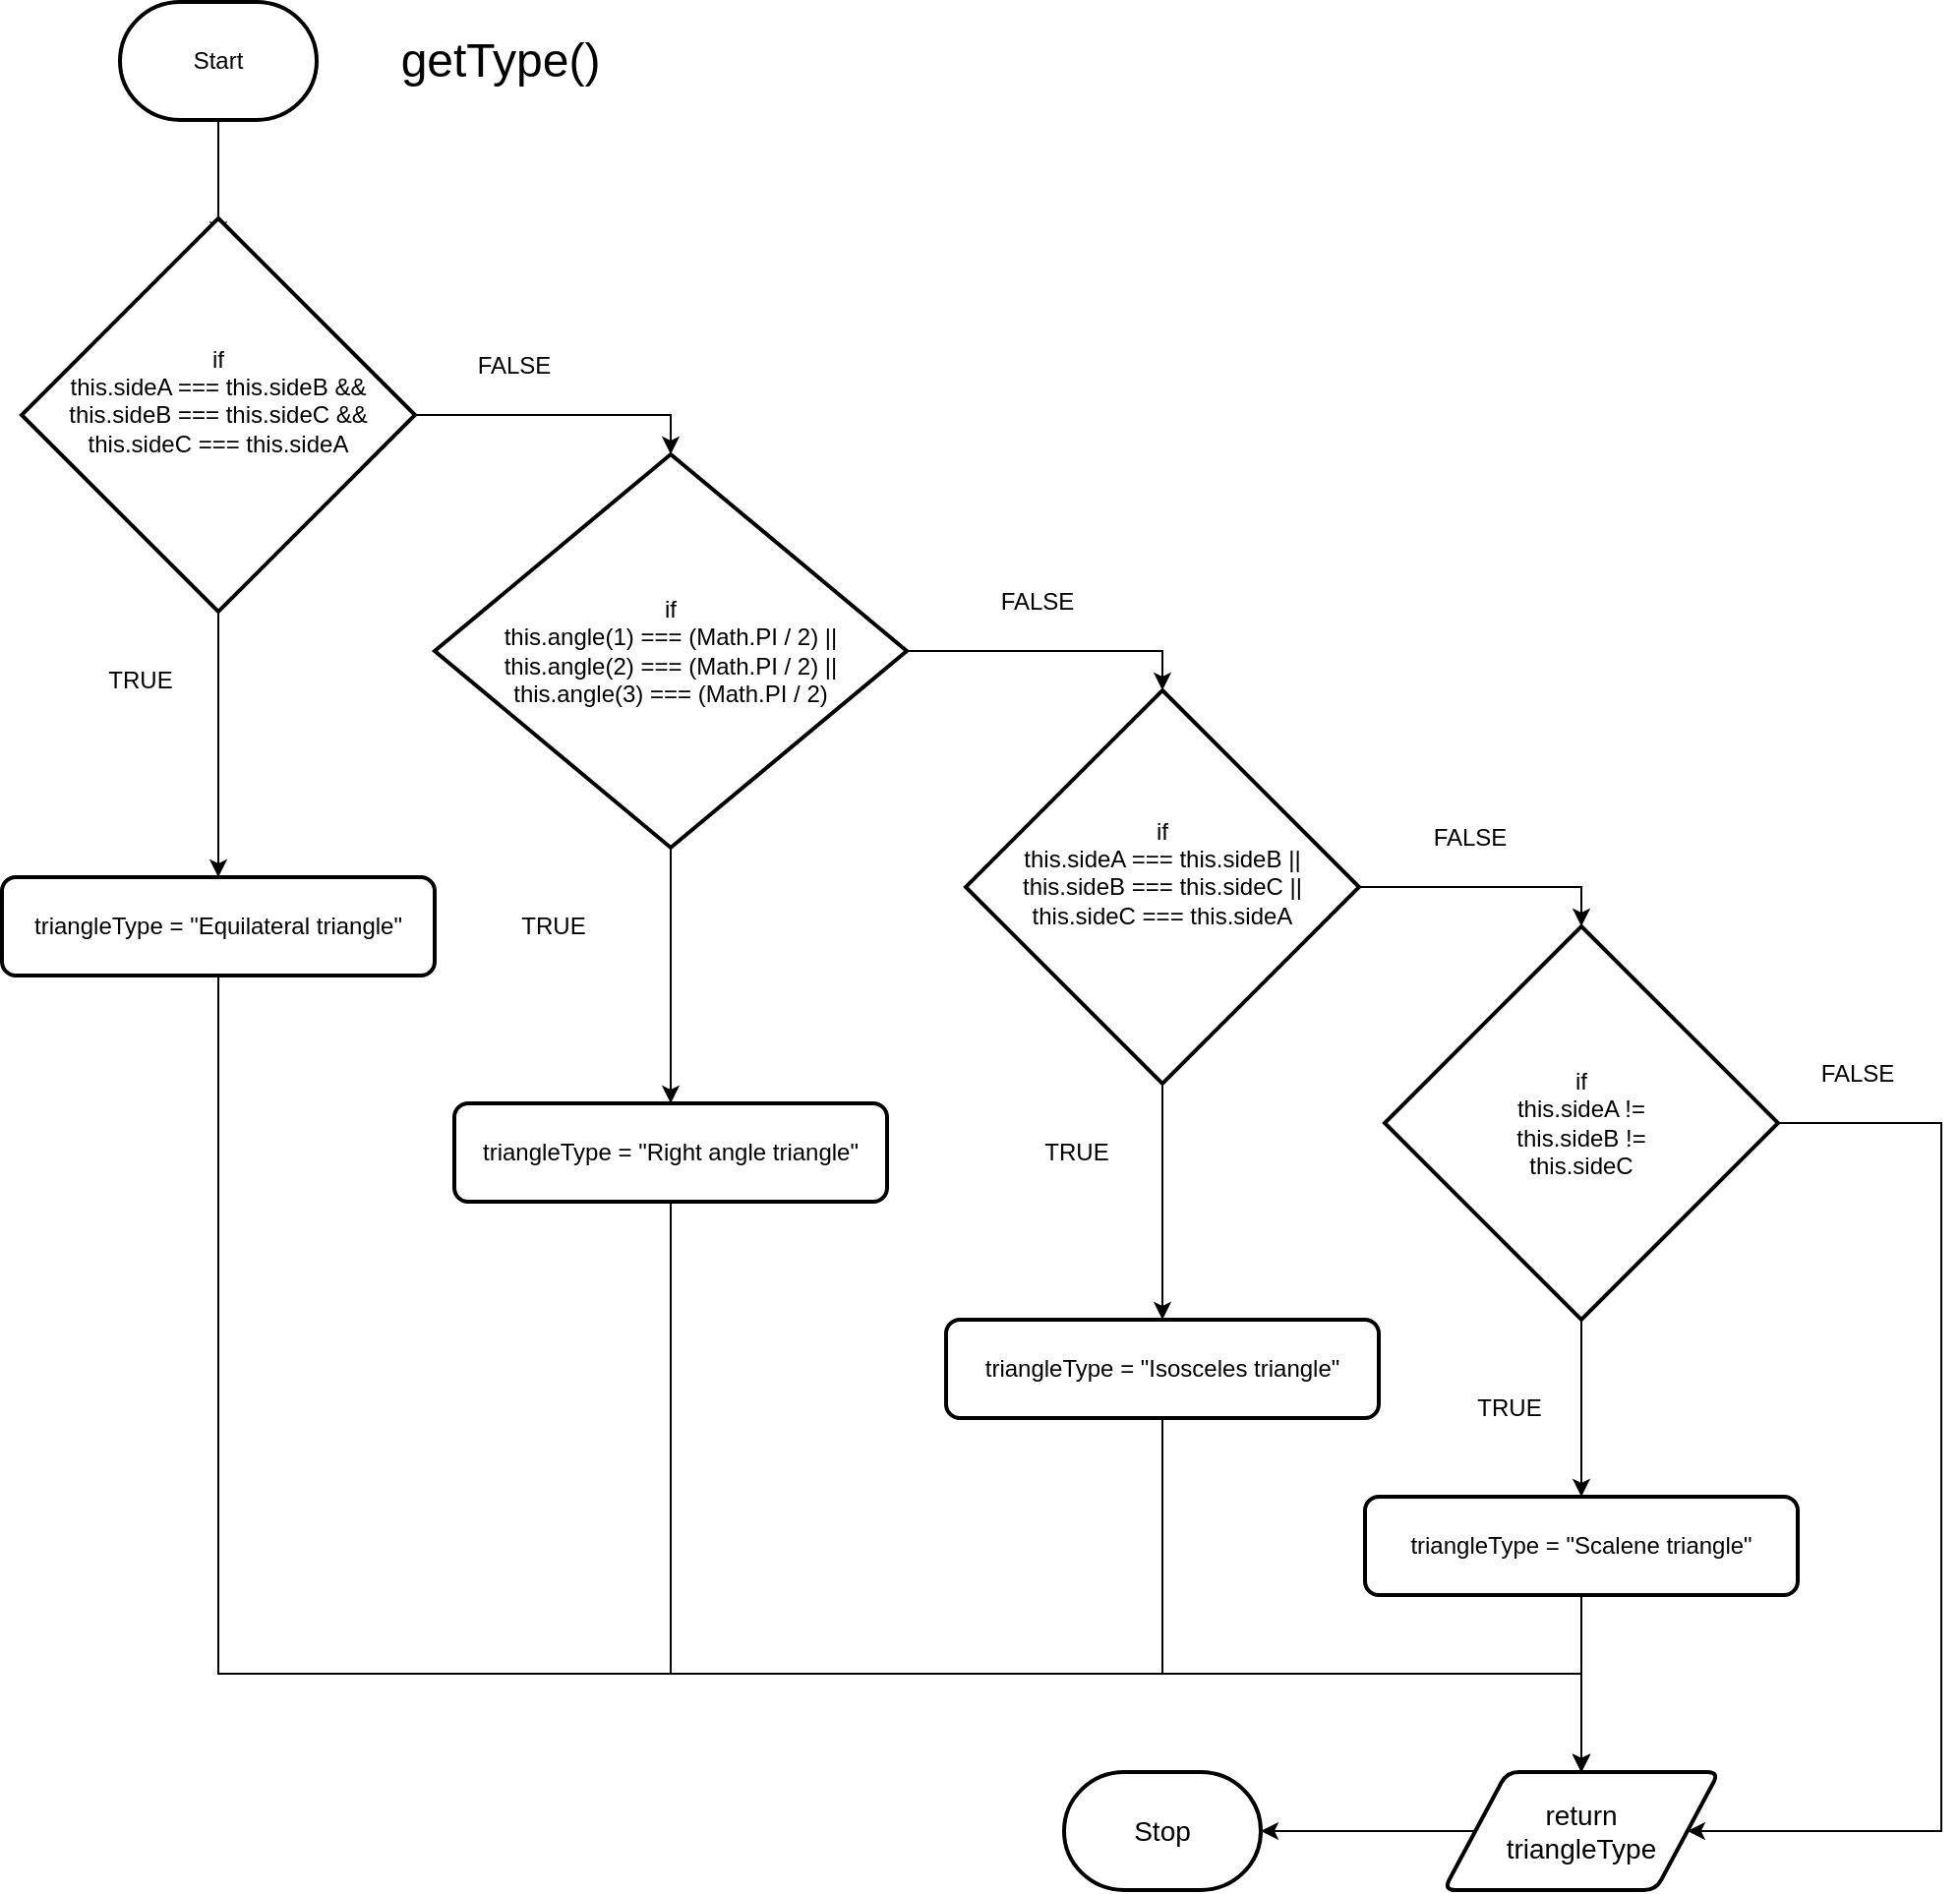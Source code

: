 <mxfile>
    <diagram id="TacdmnfyibFIlD1dI2mw" name="Page-1">
        <mxGraphModel dx="1671" dy="731" grid="1" gridSize="10" guides="1" tooltips="1" connect="1" arrows="1" fold="1" page="1" pageScale="1" pageWidth="827" pageHeight="1169" math="0" shadow="0">
            <root>
                <mxCell id="0"/>
                <mxCell id="1" parent="0"/>
                <mxCell id="27" style="edgeStyle=orthogonalEdgeStyle;rounded=0;html=1;entryX=0.5;entryY=0.053;entryDx=0;entryDy=0;entryPerimeter=0;fontSize=24;" edge="1" parent="1" source="2" target="5">
                    <mxGeometry relative="1" as="geometry"/>
                </mxCell>
                <mxCell id="2" value="Start" style="strokeWidth=2;html=1;shape=mxgraph.flowchart.terminator;whiteSpace=wrap;" parent="1" vertex="1">
                    <mxGeometry x="30" y="130" width="100" height="60" as="geometry"/>
                </mxCell>
                <mxCell id="29" style="edgeStyle=orthogonalEdgeStyle;rounded=0;html=1;entryX=0.5;entryY=0;entryDx=0;entryDy=0;entryPerimeter=0;fontSize=24;" edge="1" parent="1" source="5" target="28">
                    <mxGeometry relative="1" as="geometry"/>
                </mxCell>
                <mxCell id="44" style="edgeStyle=orthogonalEdgeStyle;rounded=0;html=1;entryX=0.5;entryY=0;entryDx=0;entryDy=0;fontSize=14;" edge="1" parent="1" source="5" target="40">
                    <mxGeometry relative="1" as="geometry"/>
                </mxCell>
                <mxCell id="5" value="if&lt;br&gt;&lt;div&gt;this.sideA === this.sideB &amp;amp;&amp;amp;&lt;/div&gt;&lt;div&gt;this.sideB === this.sideC &amp;amp;&amp;amp;&lt;/div&gt;&lt;div&gt;&lt;span style=&quot;background-color: initial;&quot;&gt;this.sideC === this.sideA&lt;/span&gt;&lt;/div&gt;&lt;div&gt;&lt;br&gt;&lt;/div&gt;" style="strokeWidth=2;html=1;shape=mxgraph.flowchart.decision;whiteSpace=wrap;" vertex="1" parent="1">
                    <mxGeometry x="-20" y="240" width="200" height="200" as="geometry"/>
                </mxCell>
                <mxCell id="11" value="FALSE" style="text;html=1;align=center;verticalAlign=middle;resizable=0;points=[];autosize=1;strokeColor=none;fillColor=none;" vertex="1" parent="1">
                    <mxGeometry x="200" y="300" width="60" height="30" as="geometry"/>
                </mxCell>
                <mxCell id="23" value="TRUE" style="text;html=1;align=center;verticalAlign=middle;resizable=0;points=[];autosize=1;strokeColor=none;fillColor=none;" vertex="1" parent="1">
                    <mxGeometry x="10" y="460" width="60" height="30" as="geometry"/>
                </mxCell>
                <mxCell id="26" value="&lt;font style=&quot;font-size: 24px;&quot;&gt;getType()&lt;/font&gt;" style="text;html=1;align=center;verticalAlign=middle;resizable=0;points=[];autosize=1;strokeColor=none;fillColor=none;" vertex="1" parent="1">
                    <mxGeometry x="162.5" y="140" width="120" height="40" as="geometry"/>
                </mxCell>
                <mxCell id="31" style="edgeStyle=orthogonalEdgeStyle;rounded=0;html=1;entryX=0.5;entryY=0;entryDx=0;entryDy=0;entryPerimeter=0;fontSize=24;" edge="1" parent="1" source="28" target="30">
                    <mxGeometry relative="1" as="geometry"/>
                </mxCell>
                <mxCell id="46" style="edgeStyle=orthogonalEdgeStyle;rounded=0;html=1;entryX=0.5;entryY=0;entryDx=0;entryDy=0;fontSize=14;" edge="1" parent="1" source="28" target="45">
                    <mxGeometry relative="1" as="geometry"/>
                </mxCell>
                <mxCell id="28" value="if&lt;br&gt;&lt;span style=&quot;background-color: initial;&quot;&gt;this.angle(1) === (Math.PI / 2) ||&lt;/span&gt;&lt;br&gt;&lt;div&gt;&lt;div&gt;this.angle(2) === (Math.PI / 2) ||&lt;/div&gt;&lt;div&gt;this.angle(3) === (Math.PI / 2)&lt;/div&gt;&lt;/div&gt;" style="strokeWidth=2;html=1;shape=mxgraph.flowchart.decision;whiteSpace=wrap;" vertex="1" parent="1">
                    <mxGeometry x="190" y="360" width="240" height="200" as="geometry"/>
                </mxCell>
                <mxCell id="33" style="edgeStyle=orthogonalEdgeStyle;rounded=0;html=1;entryX=0.5;entryY=0;entryDx=0;entryDy=0;entryPerimeter=0;fontSize=24;" edge="1" parent="1" source="30" target="32">
                    <mxGeometry relative="1" as="geometry"/>
                </mxCell>
                <mxCell id="48" style="edgeStyle=orthogonalEdgeStyle;rounded=0;html=1;entryX=0.5;entryY=0;entryDx=0;entryDy=0;fontSize=14;" edge="1" parent="1" source="30" target="47">
                    <mxGeometry relative="1" as="geometry"/>
                </mxCell>
                <mxCell id="30" value="if&lt;br&gt;&lt;div&gt;this.sideA === this.sideB ||&lt;/div&gt;&lt;div&gt;this.sideB === this.sideC ||&lt;/div&gt;&lt;div&gt;&lt;span style=&quot;background-color: initial;&quot;&gt;this.sideC === this.sideA&lt;/span&gt;&lt;/div&gt;&lt;div&gt;&lt;br&gt;&lt;/div&gt;" style="strokeWidth=2;html=1;shape=mxgraph.flowchart.decision;whiteSpace=wrap;" vertex="1" parent="1">
                    <mxGeometry x="460" y="480" width="200" height="200" as="geometry"/>
                </mxCell>
                <mxCell id="50" style="edgeStyle=orthogonalEdgeStyle;rounded=0;html=1;fontSize=14;" edge="1" parent="1" source="32" target="49">
                    <mxGeometry relative="1" as="geometry"/>
                </mxCell>
                <mxCell id="55" style="edgeStyle=orthogonalEdgeStyle;rounded=0;html=1;entryX=1;entryY=0.5;entryDx=0;entryDy=0;fontSize=14;" edge="1" parent="1" source="32" target="51">
                    <mxGeometry relative="1" as="geometry">
                        <Array as="points">
                            <mxPoint x="956" y="700"/>
                            <mxPoint x="956" y="1060"/>
                        </Array>
                    </mxGeometry>
                </mxCell>
                <mxCell id="32" value="if&lt;br&gt;&lt;div&gt;this.sideA !=&lt;/div&gt;&lt;div&gt;this.sideB !=&lt;/div&gt;&lt;div&gt;this.sideC&lt;br&gt;&lt;/div&gt;" style="strokeWidth=2;html=1;shape=mxgraph.flowchart.decision;whiteSpace=wrap;" vertex="1" parent="1">
                    <mxGeometry x="673" y="600" width="200" height="200" as="geometry"/>
                </mxCell>
                <mxCell id="35" value="FALSE" style="text;html=1;align=center;verticalAlign=middle;resizable=0;points=[];autosize=1;strokeColor=none;fillColor=none;" vertex="1" parent="1">
                    <mxGeometry x="466" y="420" width="60" height="30" as="geometry"/>
                </mxCell>
                <mxCell id="36" value="FALSE" style="text;html=1;align=center;verticalAlign=middle;resizable=0;points=[];autosize=1;strokeColor=none;fillColor=none;" vertex="1" parent="1">
                    <mxGeometry x="686" y="540" width="60" height="30" as="geometry"/>
                </mxCell>
                <mxCell id="59" style="edgeStyle=orthogonalEdgeStyle;rounded=0;html=1;entryX=0.5;entryY=0;entryDx=0;entryDy=0;fontSize=14;" edge="1" parent="1" source="40" target="51">
                    <mxGeometry relative="1" as="geometry">
                        <Array as="points">
                            <mxPoint x="80" y="980"/>
                            <mxPoint x="773" y="980"/>
                        </Array>
                    </mxGeometry>
                </mxCell>
                <mxCell id="40" value="&lt;div&gt;triangleType = &quot;Equilateral triangle&quot;&lt;/div&gt;" style="rounded=1;whiteSpace=wrap;html=1;absoluteArcSize=1;arcSize=14;strokeWidth=2;" vertex="1" parent="1">
                    <mxGeometry x="-30" y="575" width="220" height="50" as="geometry"/>
                </mxCell>
                <mxCell id="41" value="TRUE" style="text;html=1;align=center;verticalAlign=middle;resizable=0;points=[];autosize=1;strokeColor=none;fillColor=none;" vertex="1" parent="1">
                    <mxGeometry x="220" y="585" width="60" height="30" as="geometry"/>
                </mxCell>
                <mxCell id="42" value="TRUE" style="text;html=1;align=center;verticalAlign=middle;resizable=0;points=[];autosize=1;strokeColor=none;fillColor=none;" vertex="1" parent="1">
                    <mxGeometry x="486" y="700" width="60" height="30" as="geometry"/>
                </mxCell>
                <mxCell id="43" value="TRUE" style="text;html=1;align=center;verticalAlign=middle;resizable=0;points=[];autosize=1;strokeColor=none;fillColor=none;" vertex="1" parent="1">
                    <mxGeometry x="706" y="830" width="60" height="30" as="geometry"/>
                </mxCell>
                <mxCell id="58" style="edgeStyle=orthogonalEdgeStyle;rounded=0;html=1;entryX=0.5;entryY=0;entryDx=0;entryDy=0;fontSize=14;" edge="1" parent="1" source="45" target="51">
                    <mxGeometry relative="1" as="geometry">
                        <Array as="points">
                            <mxPoint x="310" y="980"/>
                            <mxPoint x="773" y="980"/>
                        </Array>
                    </mxGeometry>
                </mxCell>
                <mxCell id="45" value="&lt;div&gt;triangleType = &quot;Right angle triangle&quot;&lt;/div&gt;" style="rounded=1;whiteSpace=wrap;html=1;absoluteArcSize=1;arcSize=14;strokeWidth=2;" vertex="1" parent="1">
                    <mxGeometry x="200" y="690" width="220" height="50" as="geometry"/>
                </mxCell>
                <mxCell id="57" style="edgeStyle=orthogonalEdgeStyle;rounded=0;html=1;entryX=0.5;entryY=0;entryDx=0;entryDy=0;fontSize=14;" edge="1" parent="1" source="47" target="51">
                    <mxGeometry relative="1" as="geometry">
                        <Array as="points">
                            <mxPoint x="560" y="980"/>
                            <mxPoint x="773" y="980"/>
                        </Array>
                    </mxGeometry>
                </mxCell>
                <mxCell id="47" value="&lt;div&gt;triangleType = &quot;Isosceles triangle&quot;&lt;/div&gt;" style="rounded=1;whiteSpace=wrap;html=1;absoluteArcSize=1;arcSize=14;strokeWidth=2;" vertex="1" parent="1">
                    <mxGeometry x="450" y="800" width="220" height="50" as="geometry"/>
                </mxCell>
                <mxCell id="52" style="edgeStyle=orthogonalEdgeStyle;rounded=0;html=1;fontSize=14;" edge="1" parent="1" source="49" target="51">
                    <mxGeometry relative="1" as="geometry"/>
                </mxCell>
                <mxCell id="49" value="&lt;div&gt;triangleType = &quot;Scalene triangle&quot;&lt;/div&gt;" style="rounded=1;whiteSpace=wrap;html=1;absoluteArcSize=1;arcSize=14;strokeWidth=2;" vertex="1" parent="1">
                    <mxGeometry x="663" y="890" width="220" height="50" as="geometry"/>
                </mxCell>
                <mxCell id="54" style="edgeStyle=orthogonalEdgeStyle;rounded=0;html=1;entryX=1;entryY=0.5;entryDx=0;entryDy=0;entryPerimeter=0;fontSize=14;" edge="1" parent="1" source="51" target="53">
                    <mxGeometry relative="1" as="geometry"/>
                </mxCell>
                <mxCell id="51" value="return &lt;br&gt;triangleType" style="shape=parallelogram;html=1;strokeWidth=2;perimeter=parallelogramPerimeter;whiteSpace=wrap;rounded=1;arcSize=12;size=0.23;fontSize=14;" vertex="1" parent="1">
                    <mxGeometry x="703" y="1030" width="140" height="60" as="geometry"/>
                </mxCell>
                <mxCell id="53" value="Stop" style="strokeWidth=2;html=1;shape=mxgraph.flowchart.terminator;whiteSpace=wrap;fontSize=14;" vertex="1" parent="1">
                    <mxGeometry x="510" y="1030" width="100" height="60" as="geometry"/>
                </mxCell>
                <mxCell id="56" value="FALSE" style="text;html=1;align=center;verticalAlign=middle;resizable=0;points=[];autosize=1;strokeColor=none;fillColor=none;" vertex="1" parent="1">
                    <mxGeometry x="883" y="660" width="60" height="30" as="geometry"/>
                </mxCell>
            </root>
        </mxGraphModel>
    </diagram>
</mxfile>